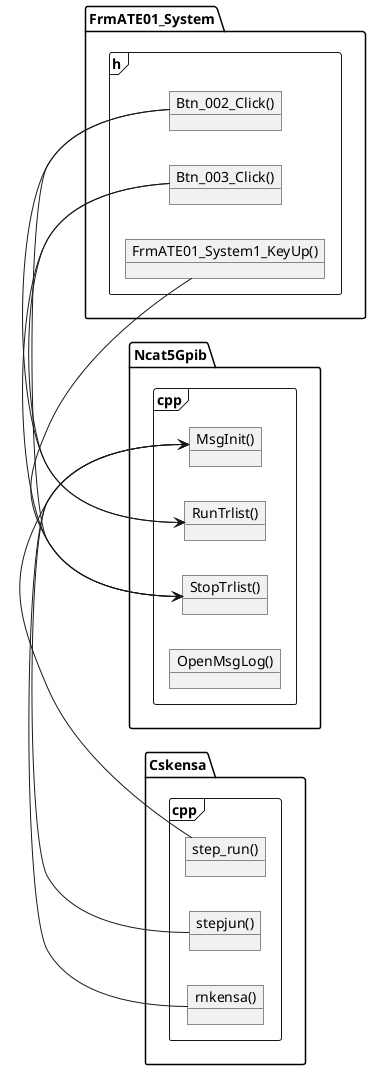 @startUML LogStartStop
left to right direction

frame FrmATE01_System.h {
    object "Btn_002_Click()" as Btn_002_Click
    object "Btn_003_Click()" as Btn_003_Click
    object "FrmATE01_System1_KeyUp()" as FrmATE01_System1_KeyUp
}

frame Ncat5Gpib.cpp {
    object "MsgInit()" as MsgInit
    object "RunTrlist()" as RunTrlist
    object "StopTrlist()" as StopTrlist
    object "OpenMsgLog()" as OpenMsgLog
}

frame Cskensa.cpp {
    object "step_run()" as step_run
    object "stepjun()" as stepjun
    object "rnkensa()" as rnkensa
}

step_run -right-> MsgInit
stepjun -right-> MsgInit
rnkensa -right-> MsgInit

Btn_002_Click -right-> RunTrlist
Btn_003_Click -right-> RunTrlist

Btn_002_Click -right-> StopTrlist
Btn_003_Click -right-> StopTrlist
FrmATE01_System1_KeyUp -right-> StopTrlist

@endUML